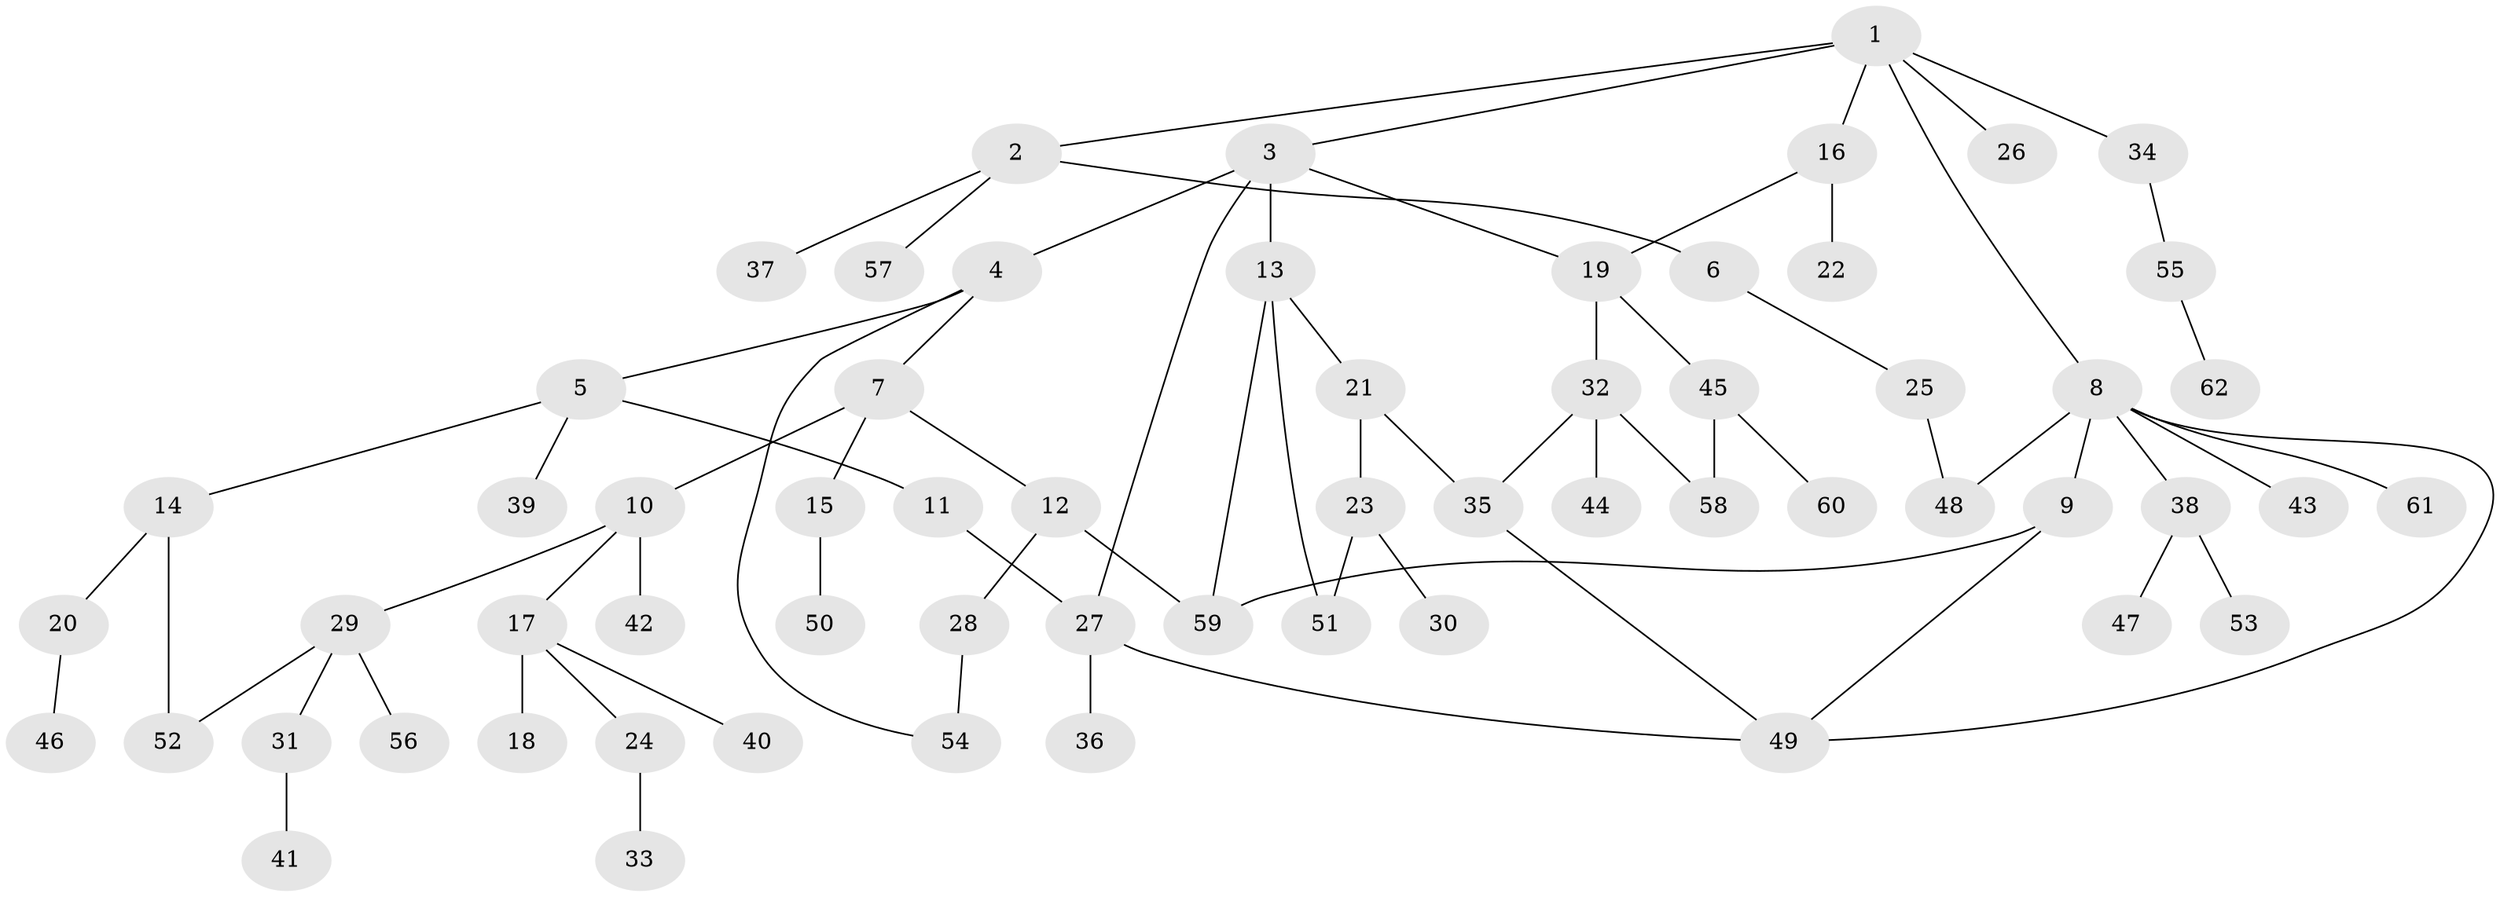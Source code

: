 // Generated by graph-tools (version 1.1) at 2025/41/03/09/25 04:41:57]
// undirected, 62 vertices, 74 edges
graph export_dot {
graph [start="1"]
  node [color=gray90,style=filled];
  1;
  2;
  3;
  4;
  5;
  6;
  7;
  8;
  9;
  10;
  11;
  12;
  13;
  14;
  15;
  16;
  17;
  18;
  19;
  20;
  21;
  22;
  23;
  24;
  25;
  26;
  27;
  28;
  29;
  30;
  31;
  32;
  33;
  34;
  35;
  36;
  37;
  38;
  39;
  40;
  41;
  42;
  43;
  44;
  45;
  46;
  47;
  48;
  49;
  50;
  51;
  52;
  53;
  54;
  55;
  56;
  57;
  58;
  59;
  60;
  61;
  62;
  1 -- 2;
  1 -- 3;
  1 -- 8;
  1 -- 16;
  1 -- 26;
  1 -- 34;
  2 -- 6;
  2 -- 37;
  2 -- 57;
  3 -- 4;
  3 -- 13;
  3 -- 19;
  3 -- 27;
  4 -- 5;
  4 -- 7;
  4 -- 54;
  5 -- 11;
  5 -- 14;
  5 -- 39;
  6 -- 25;
  7 -- 10;
  7 -- 12;
  7 -- 15;
  8 -- 9;
  8 -- 38;
  8 -- 43;
  8 -- 48;
  8 -- 61;
  8 -- 49;
  9 -- 49;
  9 -- 59;
  10 -- 17;
  10 -- 29;
  10 -- 42;
  11 -- 27;
  12 -- 28;
  12 -- 59;
  13 -- 21;
  13 -- 59;
  13 -- 51;
  14 -- 20;
  14 -- 52;
  15 -- 50;
  16 -- 22;
  16 -- 19;
  17 -- 18;
  17 -- 24;
  17 -- 40;
  19 -- 32;
  19 -- 45;
  20 -- 46;
  21 -- 23;
  21 -- 35;
  23 -- 30;
  23 -- 51;
  24 -- 33;
  25 -- 48;
  27 -- 36;
  27 -- 49;
  28 -- 54;
  29 -- 31;
  29 -- 52;
  29 -- 56;
  31 -- 41;
  32 -- 44;
  32 -- 58;
  32 -- 35;
  34 -- 55;
  35 -- 49;
  38 -- 47;
  38 -- 53;
  45 -- 60;
  45 -- 58;
  55 -- 62;
}

